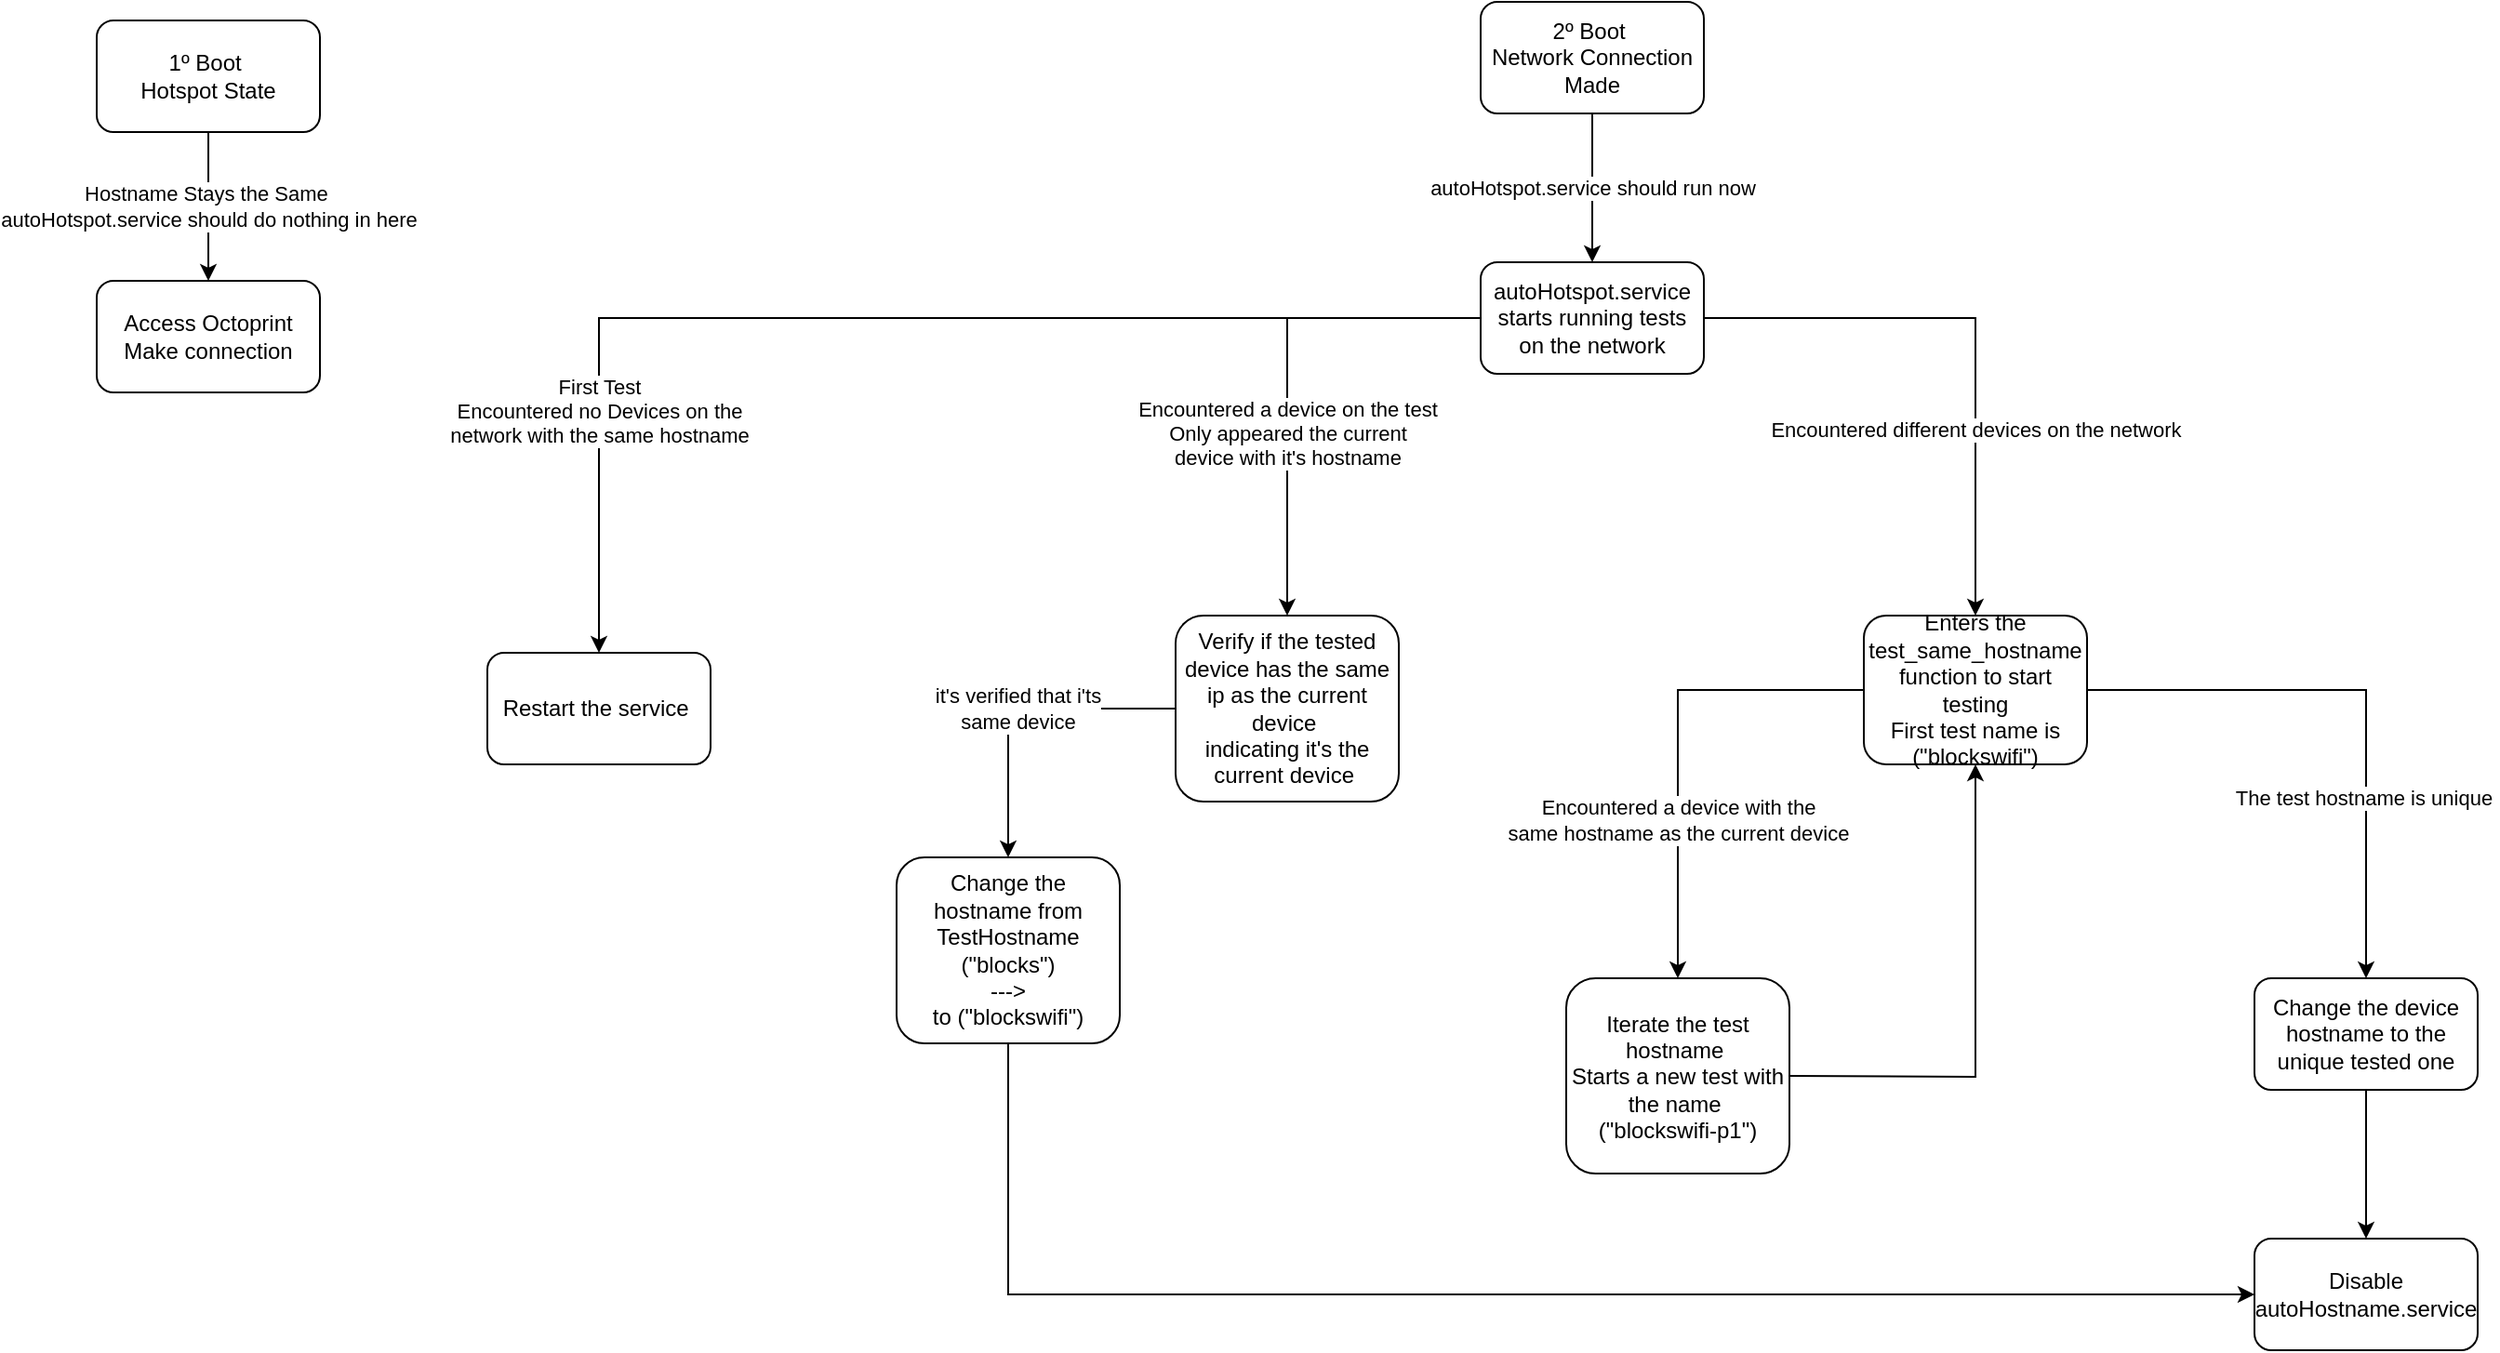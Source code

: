 <mxfile version="20.8.10" type="device"><diagram name="Page-1" id="_vr1KJww1VaRw7JBf_R7"><mxGraphModel dx="2261" dy="836" grid="1" gridSize="10" guides="1" tooltips="1" connect="1" arrows="1" fold="1" page="1" pageScale="1" pageWidth="827" pageHeight="1169" math="0" shadow="0"><root><mxCell id="0"/><mxCell id="1" parent="0"/><mxCell id="fcSdy1xVpIMROM6JIDkc-4" value="Hostname Stays the Same&amp;nbsp;&lt;br&gt;autoHotspot.service should do nothing in here" style="edgeStyle=orthogonalEdgeStyle;rounded=0;orthogonalLoop=1;jettySize=auto;html=1;" edge="1" parent="1" source="fcSdy1xVpIMROM6JIDkc-1" target="fcSdy1xVpIMROM6JIDkc-3"><mxGeometry relative="1" as="geometry"/></mxCell><mxCell id="fcSdy1xVpIMROM6JIDkc-1" value="1º Boot&amp;nbsp;&lt;br&gt;Hotspot State" style="rounded=1;whiteSpace=wrap;html=1;" vertex="1" parent="1"><mxGeometry x="10" y="10" width="120" height="60" as="geometry"/></mxCell><mxCell id="fcSdy1xVpIMROM6JIDkc-6" value="autoHotspot.service should run now" style="edgeStyle=orthogonalEdgeStyle;rounded=0;orthogonalLoop=1;jettySize=auto;html=1;" edge="1" parent="1" source="fcSdy1xVpIMROM6JIDkc-2" target="fcSdy1xVpIMROM6JIDkc-5"><mxGeometry relative="1" as="geometry"/></mxCell><mxCell id="fcSdy1xVpIMROM6JIDkc-2" value="2º Boot&amp;nbsp;&lt;br&gt;Network Connection Made" style="rounded=1;whiteSpace=wrap;html=1;" vertex="1" parent="1"><mxGeometry x="754" width="120" height="60" as="geometry"/></mxCell><mxCell id="fcSdy1xVpIMROM6JIDkc-3" value="Access Octoprint Make connection" style="whiteSpace=wrap;html=1;rounded=1;" vertex="1" parent="1"><mxGeometry x="10" y="150" width="120" height="60" as="geometry"/></mxCell><mxCell id="fcSdy1xVpIMROM6JIDkc-8" value="First Test&lt;br&gt;Encountered no Devices on the &lt;br&gt;network with the same hostname" style="edgeStyle=orthogonalEdgeStyle;rounded=0;orthogonalLoop=1;jettySize=auto;html=1;" edge="1" parent="1" source="fcSdy1xVpIMROM6JIDkc-5" target="fcSdy1xVpIMROM6JIDkc-7"><mxGeometry x="0.602" relative="1" as="geometry"><mxPoint as="offset"/></mxGeometry></mxCell><mxCell id="fcSdy1xVpIMROM6JIDkc-13" value="" style="edgeStyle=orthogonalEdgeStyle;rounded=0;orthogonalLoop=1;jettySize=auto;html=1;" edge="1" parent="1" source="fcSdy1xVpIMROM6JIDkc-5" target="fcSdy1xVpIMROM6JIDkc-12"><mxGeometry relative="1" as="geometry"/></mxCell><mxCell id="fcSdy1xVpIMROM6JIDkc-14" value="Encountered a device on the test&lt;br&gt;Only appeared the current &lt;br&gt;device with it's hostname" style="edgeLabel;html=1;align=center;verticalAlign=middle;resizable=0;points=[];" vertex="1" connectable="0" parent="fcSdy1xVpIMROM6JIDkc-13"><mxGeometry x="-0.383" y="2" relative="1" as="geometry"><mxPoint x="-23" y="60" as="offset"/></mxGeometry></mxCell><mxCell id="fcSdy1xVpIMROM6JIDkc-16" value="" style="edgeStyle=orthogonalEdgeStyle;rounded=0;orthogonalLoop=1;jettySize=auto;html=1;" edge="1" parent="1" source="fcSdy1xVpIMROM6JIDkc-5" target="fcSdy1xVpIMROM6JIDkc-15"><mxGeometry relative="1" as="geometry"/></mxCell><mxCell id="fcSdy1xVpIMROM6JIDkc-22" value="Encountered different devices on the network" style="edgeLabel;html=1;align=center;verticalAlign=middle;resizable=0;points=[];" vertex="1" connectable="0" parent="fcSdy1xVpIMROM6JIDkc-16"><mxGeometry x="-0.016" relative="1" as="geometry"><mxPoint y="55" as="offset"/></mxGeometry></mxCell><mxCell id="fcSdy1xVpIMROM6JIDkc-5" value="autoHotspot.service starts running tests on the network" style="whiteSpace=wrap;html=1;rounded=1;" vertex="1" parent="1"><mxGeometry x="754" y="140" width="120" height="60" as="geometry"/></mxCell><mxCell id="fcSdy1xVpIMROM6JIDkc-7" value="Restart the service&amp;nbsp;" style="whiteSpace=wrap;html=1;rounded=1;" vertex="1" parent="1"><mxGeometry x="220" y="350" width="120" height="60" as="geometry"/></mxCell><mxCell id="fcSdy1xVpIMROM6JIDkc-19" value="it's verified that i'ts&lt;br&gt;same device" style="edgeStyle=orthogonalEdgeStyle;rounded=0;orthogonalLoop=1;jettySize=auto;html=1;" edge="1" parent="1" source="fcSdy1xVpIMROM6JIDkc-12" target="fcSdy1xVpIMROM6JIDkc-18"><mxGeometry relative="1" as="geometry"><mxPoint as="offset"/></mxGeometry></mxCell><mxCell id="fcSdy1xVpIMROM6JIDkc-12" value="Verify if the tested device has the same ip as the current device&amp;nbsp;&lt;br&gt;indicating it's the current device&amp;nbsp;" style="whiteSpace=wrap;html=1;rounded=1;" vertex="1" parent="1"><mxGeometry x="590" y="330" width="120" height="100" as="geometry"/></mxCell><mxCell id="fcSdy1xVpIMROM6JIDkc-24" value="Encountered a device with the &lt;br&gt;same hostname as the current device" style="edgeStyle=orthogonalEdgeStyle;rounded=0;orthogonalLoop=1;jettySize=auto;html=1;" edge="1" parent="1" source="fcSdy1xVpIMROM6JIDkc-15" target="fcSdy1xVpIMROM6JIDkc-23"><mxGeometry x="0.333" relative="1" as="geometry"><mxPoint as="offset"/></mxGeometry></mxCell><mxCell id="fcSdy1xVpIMROM6JIDkc-26" value="" style="edgeStyle=orthogonalEdgeStyle;rounded=0;orthogonalLoop=1;jettySize=auto;html=1;" edge="1" parent="1" source="fcSdy1xVpIMROM6JIDkc-15" target="fcSdy1xVpIMROM6JIDkc-25"><mxGeometry relative="1" as="geometry"/></mxCell><mxCell id="fcSdy1xVpIMROM6JIDkc-27" value="The test hostname is unique&amp;nbsp;" style="edgeLabel;html=1;align=center;verticalAlign=middle;resizable=0;points=[];" vertex="1" connectable="0" parent="fcSdy1xVpIMROM6JIDkc-26"><mxGeometry x="0.364" relative="1" as="geometry"><mxPoint as="offset"/></mxGeometry></mxCell><mxCell id="fcSdy1xVpIMROM6JIDkc-15" value="Enters the test_same_hostname function to start testing&lt;br&gt;First test name is (&quot;blockswifi&quot;)" style="whiteSpace=wrap;html=1;rounded=1;" vertex="1" parent="1"><mxGeometry x="960" y="330" width="120" height="80" as="geometry"/></mxCell><mxCell id="fcSdy1xVpIMROM6JIDkc-18" value="Change the hostname from TestHostname (&quot;blocks&quot;)&lt;br&gt;---&amp;gt;&lt;br&gt;to (&quot;blockswifi&quot;)" style="whiteSpace=wrap;html=1;rounded=1;" vertex="1" parent="1"><mxGeometry x="440" y="460" width="120" height="100" as="geometry"/></mxCell><mxCell id="fcSdy1xVpIMROM6JIDkc-23" value="Iterate the test hostname&amp;nbsp;&lt;br&gt;Starts a new test with the name&amp;nbsp;&lt;br&gt;(&quot;blockswifi-p1&quot;)" style="whiteSpace=wrap;html=1;rounded=1;" vertex="1" parent="1"><mxGeometry x="800" y="525" width="120" height="105" as="geometry"/></mxCell><mxCell id="fcSdy1xVpIMROM6JIDkc-30" value="" style="edgeStyle=orthogonalEdgeStyle;rounded=0;orthogonalLoop=1;jettySize=auto;html=1;" edge="1" parent="1" source="fcSdy1xVpIMROM6JIDkc-25" target="fcSdy1xVpIMROM6JIDkc-29"><mxGeometry relative="1" as="geometry"/></mxCell><mxCell id="fcSdy1xVpIMROM6JIDkc-25" value="Change the device hostname to the unique tested one" style="whiteSpace=wrap;html=1;rounded=1;" vertex="1" parent="1"><mxGeometry x="1170" y="525" width="120" height="60" as="geometry"/></mxCell><mxCell id="fcSdy1xVpIMROM6JIDkc-28" value="" style="endArrow=classic;html=1;rounded=0;exitX=1;exitY=0.5;exitDx=0;exitDy=0;entryX=0.5;entryY=1;entryDx=0;entryDy=0;" edge="1" parent="1" source="fcSdy1xVpIMROM6JIDkc-23" target="fcSdy1xVpIMROM6JIDkc-15"><mxGeometry width="50" height="50" relative="1" as="geometry"><mxPoint x="970" y="602.5" as="sourcePoint"/><mxPoint x="1020" y="552.5" as="targetPoint"/><Array as="points"><mxPoint x="1020" y="578"/></Array></mxGeometry></mxCell><mxCell id="fcSdy1xVpIMROM6JIDkc-29" value="Disable autoHostname.service" style="whiteSpace=wrap;html=1;rounded=1;" vertex="1" parent="1"><mxGeometry x="1170" y="665" width="120" height="60" as="geometry"/></mxCell><mxCell id="fcSdy1xVpIMROM6JIDkc-31" value="" style="endArrow=classic;html=1;rounded=0;exitX=0.5;exitY=1;exitDx=0;exitDy=0;entryX=0;entryY=0.5;entryDx=0;entryDy=0;" edge="1" parent="1" source="fcSdy1xVpIMROM6JIDkc-18" target="fcSdy1xVpIMROM6JIDkc-29"><mxGeometry width="50" height="50" relative="1" as="geometry"><mxPoint x="560" y="650" as="sourcePoint"/><mxPoint x="610" y="600" as="targetPoint"/><Array as="points"><mxPoint x="500" y="695"/></Array></mxGeometry></mxCell></root></mxGraphModel></diagram></mxfile>